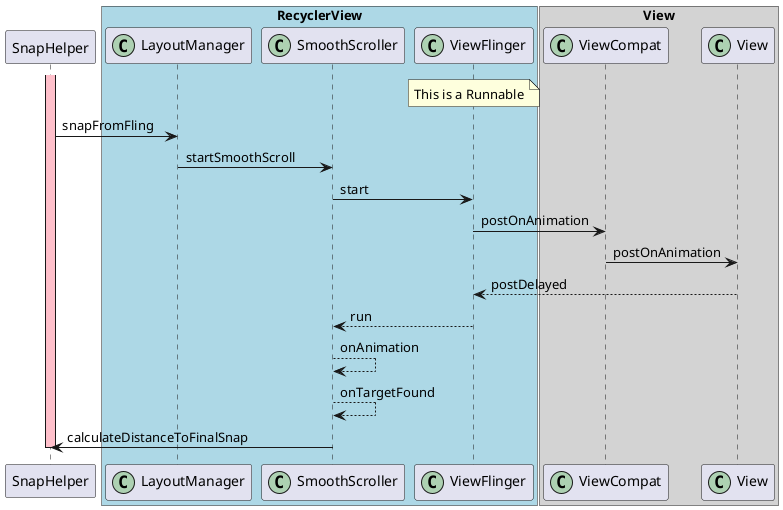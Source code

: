 @startuml

activate SnapHelper #pink

box "RecyclerView" #lightblue

participant LayoutManager << (C,#ADD1B2)  >>

participant SmoothScroller << (C,#ADD1B2)  >>
participant ViewFlinger << (C,#ADD1B2)  >>
note over ViewFlinger:This is a Runnable
end box

box "View" #lightgrey

participant ViewCompat << (C,#ADD1B2)  >>

participant View << (C,#ADD1B2)  >>

end box

SnapHelper -> LayoutManager :snapFromFling

LayoutManager-> SmoothScroller : startSmoothScroll

SmoothScroller -> ViewFlinger: start

ViewFlinger -> ViewCompat :postOnAnimation

ViewCompat -> View : postOnAnimation

View --> ViewFlinger : postDelayed

ViewFlinger --> SmoothScroller : run

SmoothScroller --> SmoothScroller : onAnimation

SmoothScroller --> SmoothScroller : onTargetFound

SmoothScroller ->SnapHelper : calculateDistanceToFinalSnap



deactivate SnapHelper

@enduml
